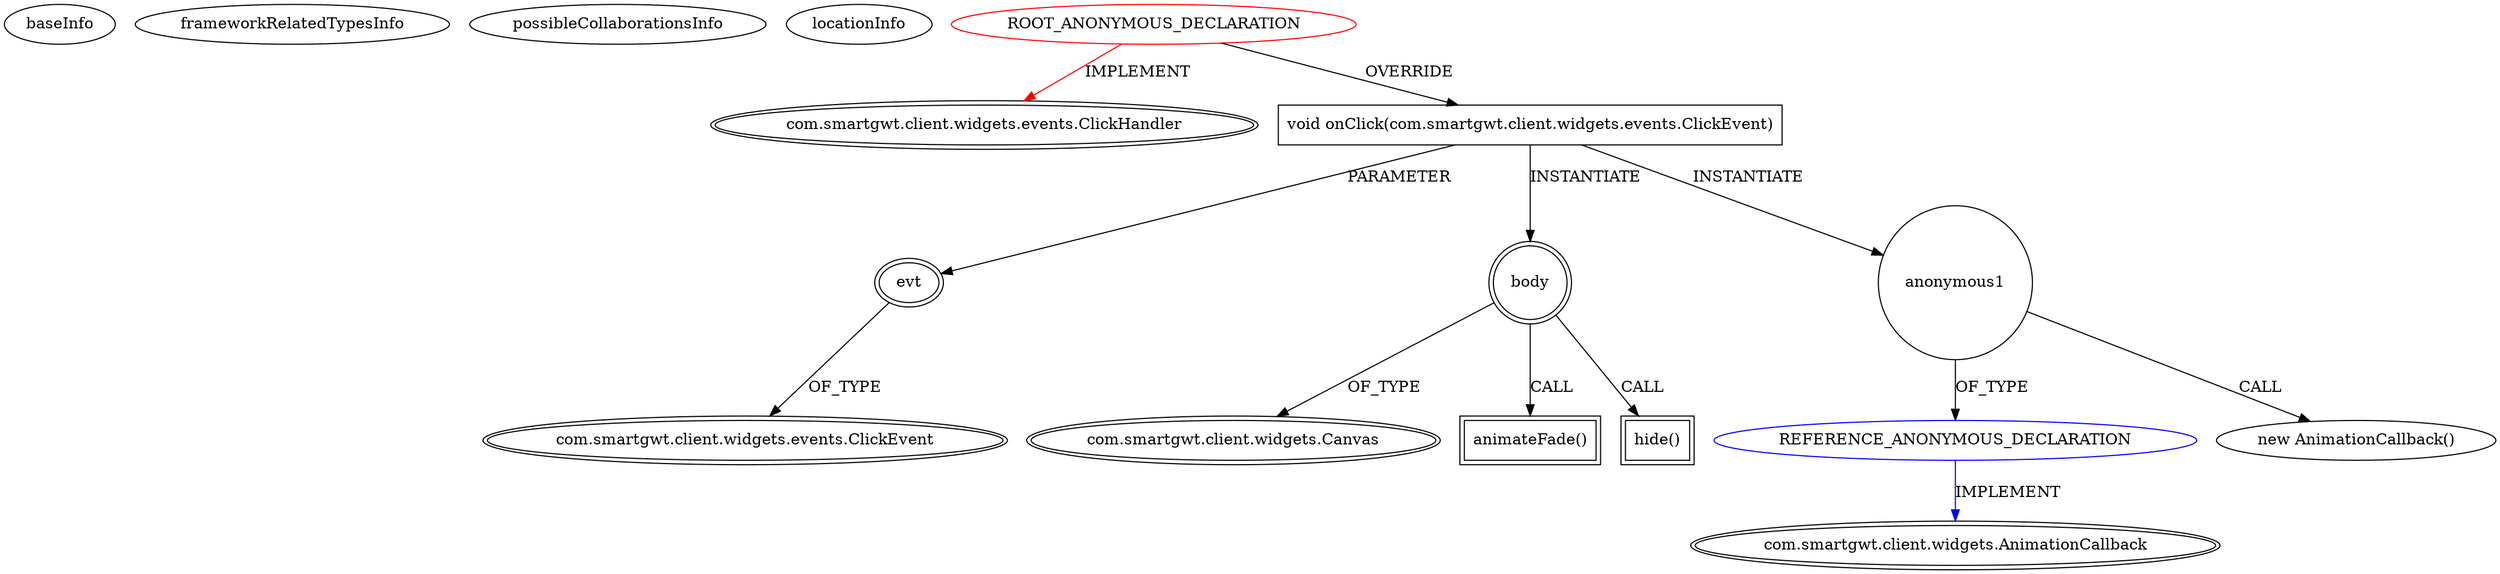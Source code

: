 digraph {
baseInfo[graphId=353,category="extension_graph",isAnonymous=true,possibleRelation=true]
frameworkRelatedTypesInfo[0="com.smartgwt.client.widgets.events.ClickHandler"]
possibleCollaborationsInfo[0="353~OVERRIDING_METHOD_DECLARATION-INSTANTIATION-~com.smartgwt.client.widgets.events.ClickHandler ~com.smartgwt.client.widgets.AnimationCallback ~true~true"]
locationInfo[projectName="Namrack-TeachToLearn",filePath="/Namrack-TeachToLearn/TeachToLearn-master/TeachToLearn/src/ttl/client/layout/MainLayout.java",contextSignature="void createMiddleBar()",graphId="353"]
0[label="ROOT_ANONYMOUS_DECLARATION",vertexType="ROOT_ANONYMOUS_DECLARATION",isFrameworkType=false,color=red]
1[label="com.smartgwt.client.widgets.events.ClickHandler",vertexType="FRAMEWORK_INTERFACE_TYPE",isFrameworkType=true,peripheries=2]
5[label="void onClick(com.smartgwt.client.widgets.events.ClickEvent)",vertexType="OVERRIDING_METHOD_DECLARATION",isFrameworkType=false,shape=box]
6[label="evt",vertexType="PARAMETER_DECLARATION",isFrameworkType=true,peripheries=2]
7[label="com.smartgwt.client.widgets.events.ClickEvent",vertexType="FRAMEWORK_CLASS_TYPE",isFrameworkType=true,peripheries=2]
8[label="body",vertexType="VARIABLE_EXPRESION",isFrameworkType=true,peripheries=2,shape=circle]
10[label="com.smartgwt.client.widgets.Canvas",vertexType="FRAMEWORK_CLASS_TYPE",isFrameworkType=true,peripheries=2]
9[label="animateFade()",vertexType="INSIDE_CALL",isFrameworkType=true,peripheries=2,shape=box]
12[label="anonymous1",vertexType="VARIABLE_EXPRESION",isFrameworkType=false,shape=circle]
13[label="REFERENCE_ANONYMOUS_DECLARATION",vertexType="REFERENCE_ANONYMOUS_DECLARATION",isFrameworkType=false,color=blue]
14[label="com.smartgwt.client.widgets.AnimationCallback",vertexType="FRAMEWORK_INTERFACE_TYPE",isFrameworkType=true,peripheries=2]
11[label="new AnimationCallback()",vertexType="CONSTRUCTOR_CALL",isFrameworkType=false]
16[label="hide()",vertexType="INSIDE_CALL",isFrameworkType=true,peripheries=2,shape=box]
0->1[label="IMPLEMENT",color=red]
0->5[label="OVERRIDE"]
6->7[label="OF_TYPE"]
5->6[label="PARAMETER"]
5->8[label="INSTANTIATE"]
8->10[label="OF_TYPE"]
8->9[label="CALL"]
5->12[label="INSTANTIATE"]
13->14[label="IMPLEMENT",color=blue]
12->13[label="OF_TYPE"]
12->11[label="CALL"]
8->16[label="CALL"]
}
